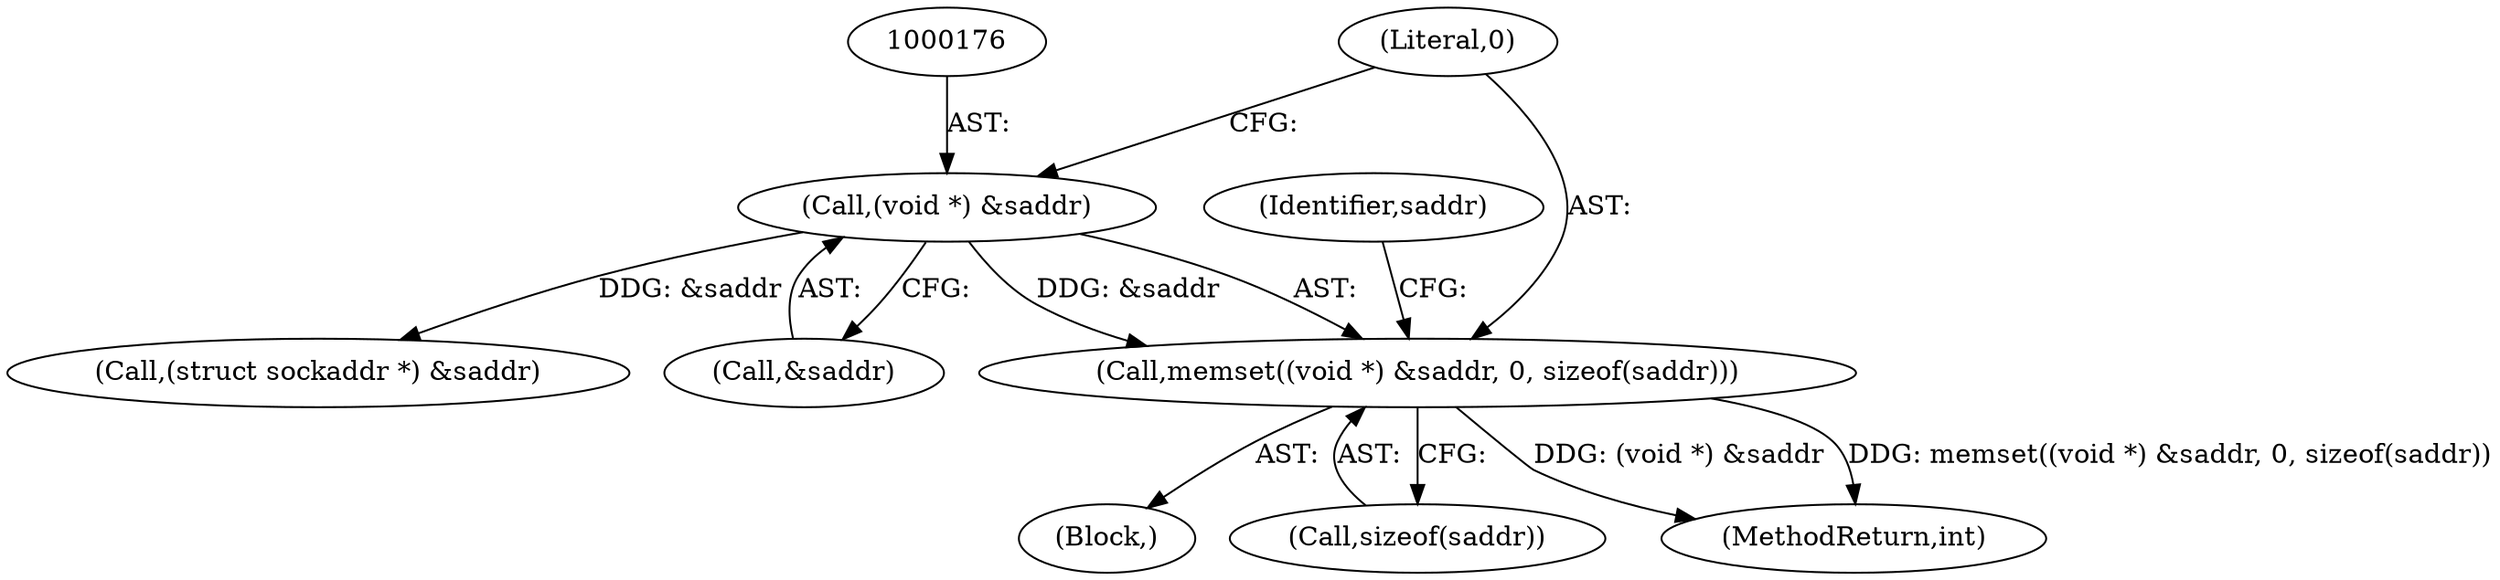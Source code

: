 digraph "0_libimobiledevice_df1f5c4d70d0c19ad40072f5246ca457e7f9849e_0@API" {
"1000174" [label="(Call,memset((void *) &saddr, 0, sizeof(saddr)))"];
"1000175" [label="(Call,(void *) &saddr)"];
"1000102" [label="(Block,)"];
"1000180" [label="(Call,sizeof(saddr))"];
"1000237" [label="(MethodReturn,int)"];
"1000184" [label="(Identifier,saddr)"];
"1000175" [label="(Call,(void *) &saddr)"];
"1000174" [label="(Call,memset((void *) &saddr, 0, sizeof(saddr)))"];
"1000206" [label="(Call,(struct sockaddr *) &saddr)"];
"1000177" [label="(Call,&saddr)"];
"1000179" [label="(Literal,0)"];
"1000174" -> "1000102"  [label="AST: "];
"1000174" -> "1000180"  [label="CFG: "];
"1000175" -> "1000174"  [label="AST: "];
"1000179" -> "1000174"  [label="AST: "];
"1000180" -> "1000174"  [label="AST: "];
"1000184" -> "1000174"  [label="CFG: "];
"1000174" -> "1000237"  [label="DDG: memset((void *) &saddr, 0, sizeof(saddr))"];
"1000174" -> "1000237"  [label="DDG: (void *) &saddr"];
"1000175" -> "1000174"  [label="DDG: &saddr"];
"1000175" -> "1000177"  [label="CFG: "];
"1000176" -> "1000175"  [label="AST: "];
"1000177" -> "1000175"  [label="AST: "];
"1000179" -> "1000175"  [label="CFG: "];
"1000175" -> "1000206"  [label="DDG: &saddr"];
}
